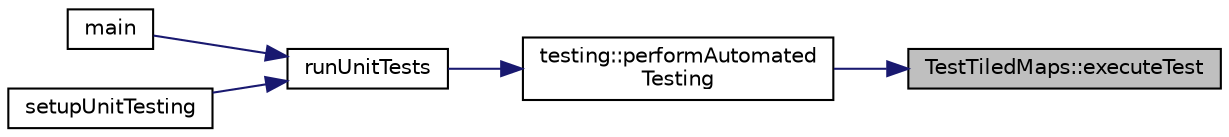 digraph "TestTiledMaps::executeTest"
{
 // LATEX_PDF_SIZE
  edge [fontname="Helvetica",fontsize="10",labelfontname="Helvetica",labelfontsize="10"];
  node [fontname="Helvetica",fontsize="10",shape=record];
  rankdir="RL";
  Node1 [label="TestTiledMaps::executeTest",height=0.2,width=0.4,color="black", fillcolor="grey75", style="filled", fontcolor="black",tooltip=" "];
  Node1 -> Node2 [dir="back",color="midnightblue",fontsize="10",style="solid",fontname="Helvetica"];
  Node2 [label="testing::performAutomated\lTesting",height=0.2,width=0.4,color="black", fillcolor="white", style="filled",URL="$classtesting.html#a1d0db1e6f2903c8934d649d6c8875a50",tooltip="Performs all automated testing and displays results on using printf..."];
  Node2 -> Node3 [dir="back",color="midnightblue",fontsize="10",style="solid",fontname="Helvetica"];
  Node3 [label="runUnitTests",height=0.2,width=0.4,color="black", fillcolor="white", style="filled",URL="$main_8cpp.html#adc55d66d01b104380f72a64f36c4cb9d",tooltip=" "];
  Node3 -> Node4 [dir="back",color="midnightblue",fontsize="10",style="solid",fontname="Helvetica"];
  Node4 [label="main",height=0.2,width=0.4,color="black", fillcolor="white", style="filled",URL="$main_8cpp.html#a3c04138a5bfe5d72780bb7e82a18e627",tooltip=" "];
  Node3 -> Node5 [dir="back",color="midnightblue",fontsize="10",style="solid",fontname="Helvetica"];
  Node5 [label="setupUnitTesting",height=0.2,width=0.4,color="black", fillcolor="white", style="filled",URL="$main_8cpp.html#a225bf580053e8dbb4870bdcb72c7e01e",tooltip=" "];
}
